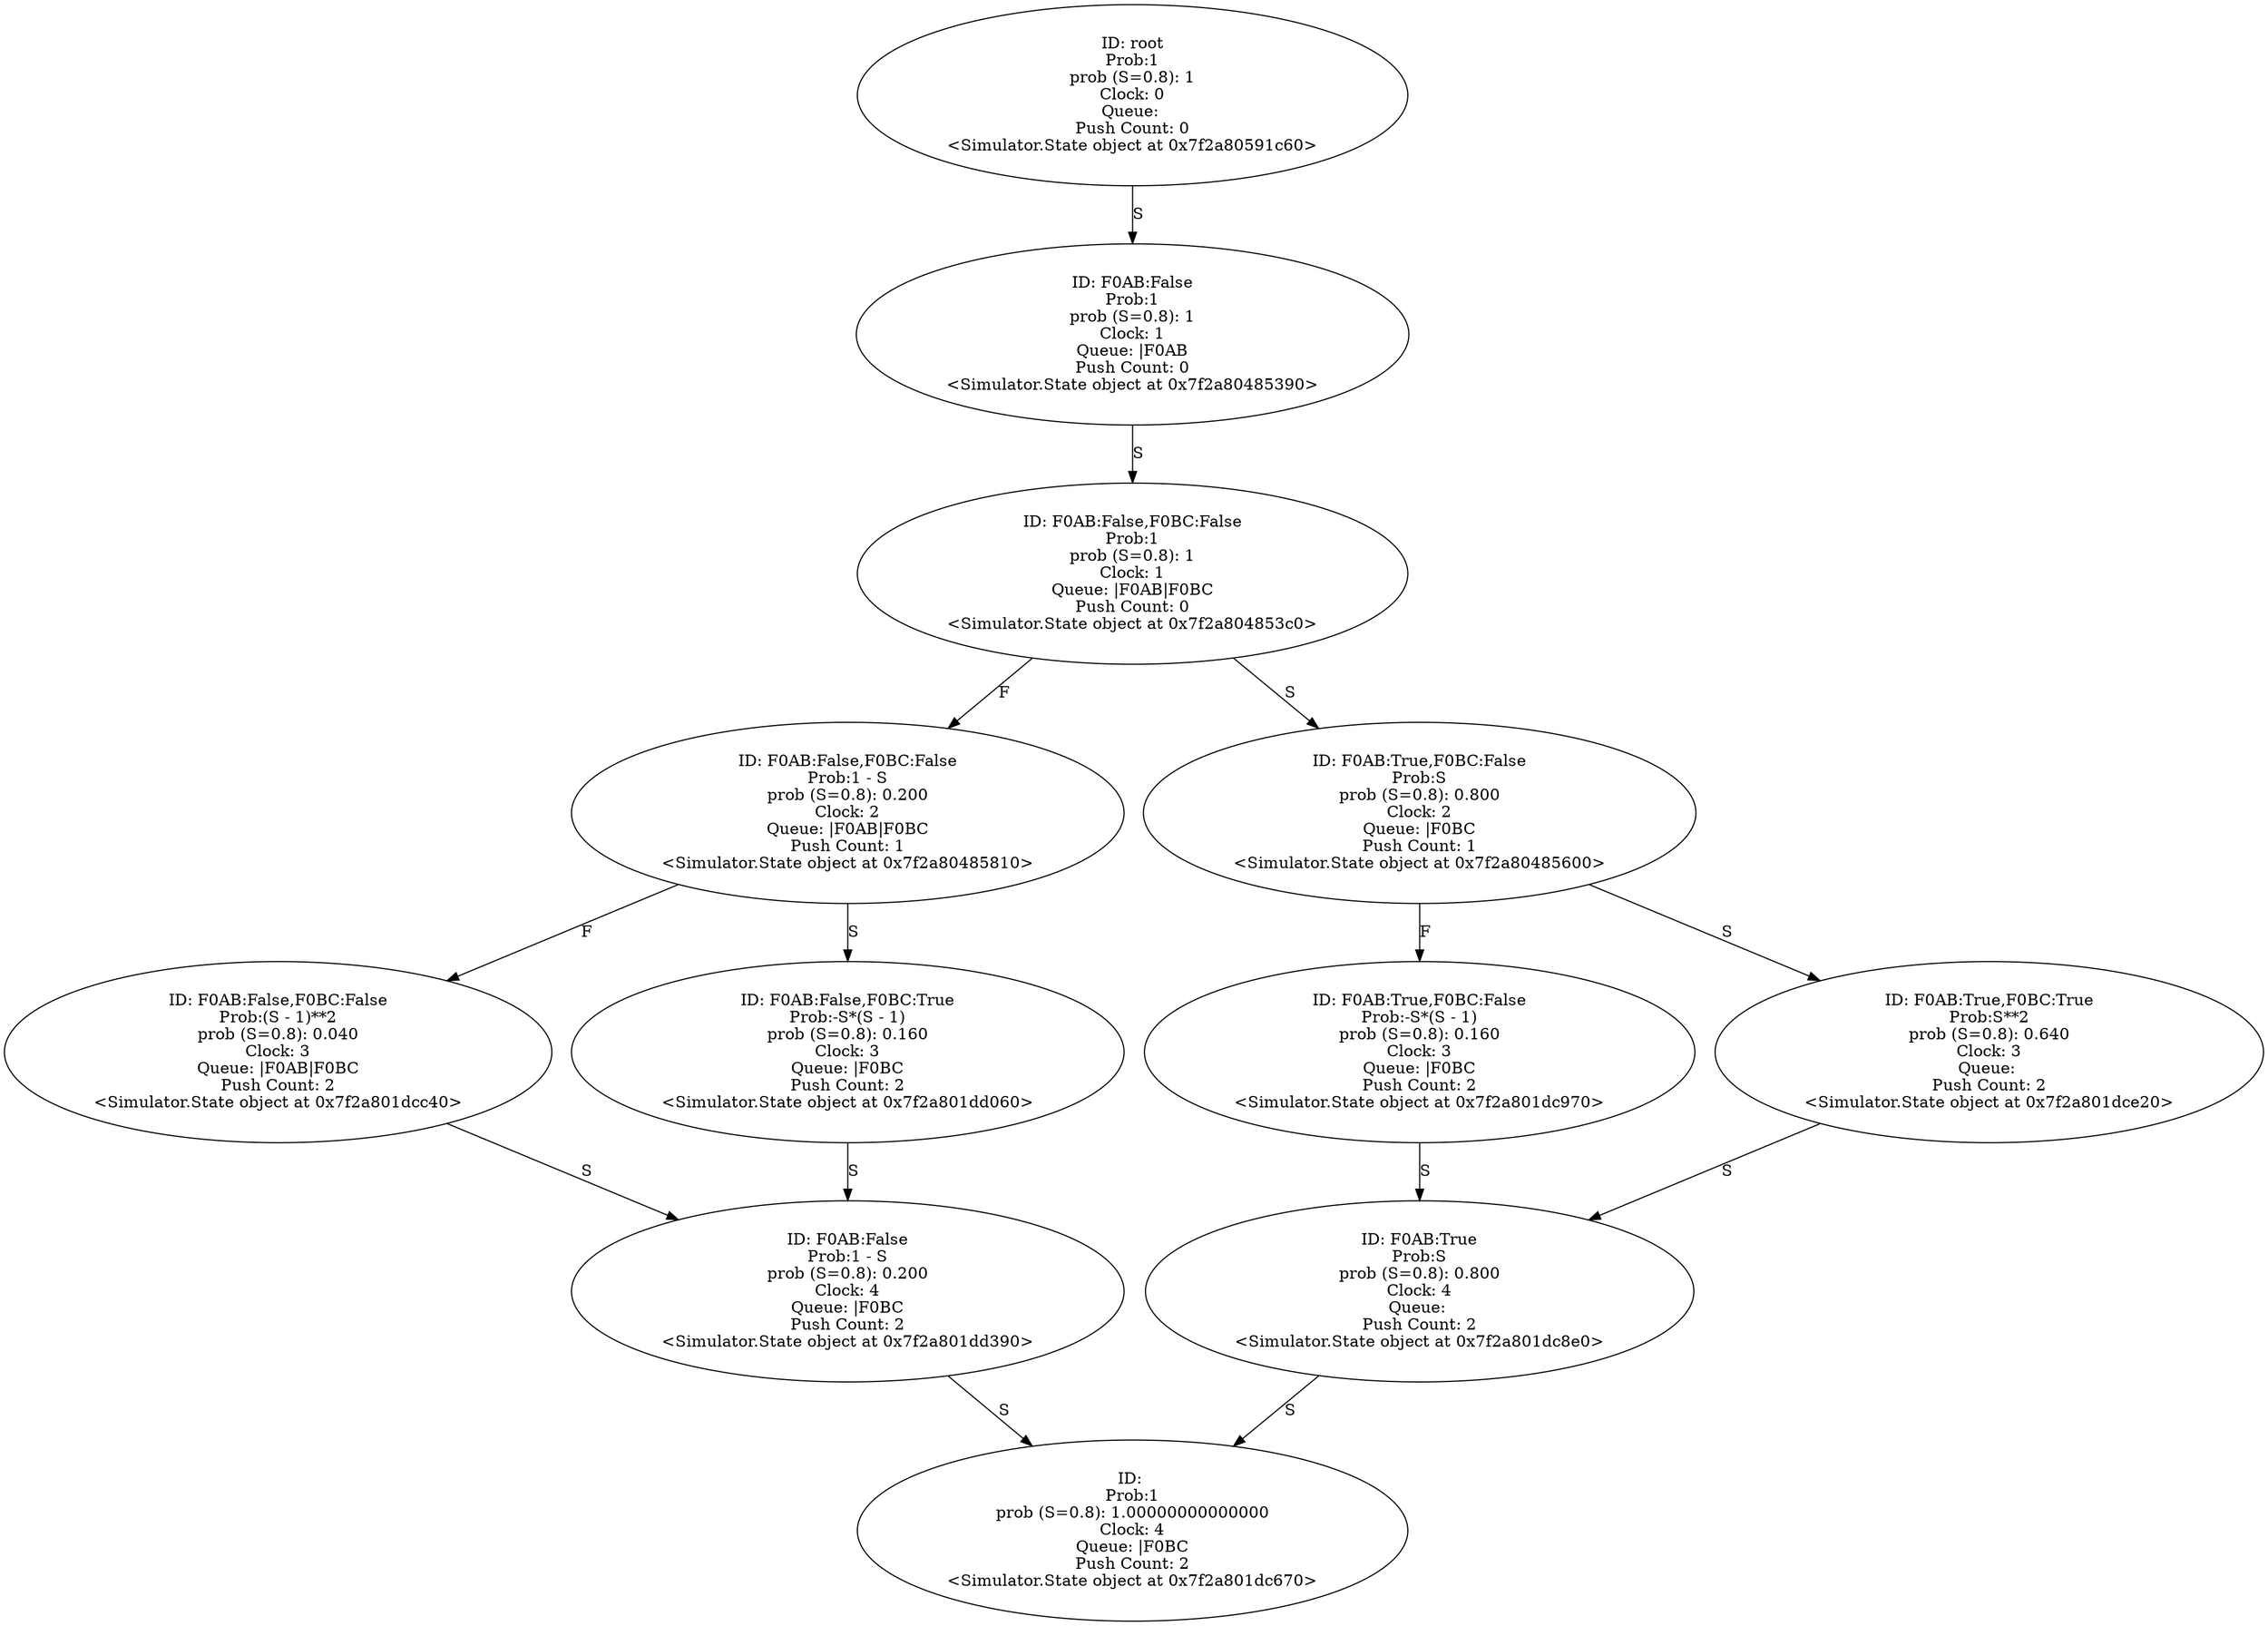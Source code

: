 digraph "./Output/full_condition.wrp" {
	<Simulator.State object at 0x7f2a80591c60> [label="ID: root
Prob:1
prob (S=0.8): 1
Clock: 0
Queue: 
Push Count: 0
<Simulator.State object at 0x7f2a80591c60>"]
	<Simulator.State object at 0x7f2a80591c60> -> <Simulator.State object at 0x7f2a80485390> [label=S]
	<Simulator.State object at 0x7f2a80485390> [label="ID: F0AB:False
Prob:1
prob (S=0.8): 1
Clock: 1
Queue: |F0AB
Push Count: 0
<Simulator.State object at 0x7f2a80485390>"]
	<Simulator.State object at 0x7f2a80485390> -> <Simulator.State object at 0x7f2a804853c0> [label=S]
	<Simulator.State object at 0x7f2a804853c0> [label="ID: F0AB:False,F0BC:False
Prob:1
prob (S=0.8): 1
Clock: 1
Queue: |F0AB|F0BC
Push Count: 0
<Simulator.State object at 0x7f2a804853c0>"]
	<Simulator.State object at 0x7f2a804853c0> -> <Simulator.State object at 0x7f2a80485810> [label=F]
	<Simulator.State object at 0x7f2a804853c0> -> <Simulator.State object at 0x7f2a80485600> [label=S]
	<Simulator.State object at 0x7f2a80485810> [label="ID: F0AB:False,F0BC:False
Prob:1 - S
prob (S=0.8): 0.200
Clock: 2
Queue: |F0AB|F0BC
Push Count: 1
<Simulator.State object at 0x7f2a80485810>"]
	<Simulator.State object at 0x7f2a80485810> -> <Simulator.State object at 0x7f2a801dcc40> [label=F]
	<Simulator.State object at 0x7f2a80485810> -> <Simulator.State object at 0x7f2a801dd060> [label=S]
	<Simulator.State object at 0x7f2a80485600> [label="ID: F0AB:True,F0BC:False
Prob:S
prob (S=0.8): 0.800
Clock: 2
Queue: |F0BC
Push Count: 1
<Simulator.State object at 0x7f2a80485600>"]
	<Simulator.State object at 0x7f2a80485600> -> <Simulator.State object at 0x7f2a801dc970> [label=F]
	<Simulator.State object at 0x7f2a80485600> -> <Simulator.State object at 0x7f2a801dce20> [label=S]
	<Simulator.State object at 0x7f2a801dcc40> [label="ID: F0AB:False,F0BC:False
Prob:(S - 1)**2
prob (S=0.8): 0.040
Clock: 3
Queue: |F0AB|F0BC
Push Count: 2
<Simulator.State object at 0x7f2a801dcc40>"]
	<Simulator.State object at 0x7f2a801dcc40> -> <Simulator.State object at 0x7f2a801dd390> [label=S]
	<Simulator.State object at 0x7f2a801dd060> [label="ID: F0AB:False,F0BC:True
Prob:-S*(S - 1)
prob (S=0.8): 0.160
Clock: 3
Queue: |F0BC
Push Count: 2
<Simulator.State object at 0x7f2a801dd060>"]
	<Simulator.State object at 0x7f2a801dd060> -> <Simulator.State object at 0x7f2a801dd390> [label=S]
	<Simulator.State object at 0x7f2a801dc970> [label="ID: F0AB:True,F0BC:False
Prob:-S*(S - 1)
prob (S=0.8): 0.160
Clock: 3
Queue: |F0BC
Push Count: 2
<Simulator.State object at 0x7f2a801dc970>"]
	<Simulator.State object at 0x7f2a801dc970> -> <Simulator.State object at 0x7f2a801dc8e0> [label=S]
	<Simulator.State object at 0x7f2a801dce20> [label="ID: F0AB:True,F0BC:True
Prob:S**2
prob (S=0.8): 0.640
Clock: 3
Queue: 
Push Count: 2
<Simulator.State object at 0x7f2a801dce20>"]
	<Simulator.State object at 0x7f2a801dce20> -> <Simulator.State object at 0x7f2a801dc8e0> [label=S]
	<Simulator.State object at 0x7f2a801dd390> [label="ID: F0AB:False
Prob:1 - S
prob (S=0.8): 0.200
Clock: 4
Queue: |F0BC
Push Count: 2
<Simulator.State object at 0x7f2a801dd390>"]
	<Simulator.State object at 0x7f2a801dd390> -> <Simulator.State object at 0x7f2a801dc670> [label=S]
	<Simulator.State object at 0x7f2a801dc8e0> [label="ID: F0AB:True
Prob:S
prob (S=0.8): 0.800
Clock: 4
Queue: 
Push Count: 2
<Simulator.State object at 0x7f2a801dc8e0>"]
	<Simulator.State object at 0x7f2a801dc8e0> -> <Simulator.State object at 0x7f2a801dc670> [label=S]
	<Simulator.State object at 0x7f2a801dc670> [label="ID: 
Prob:1
prob (S=0.8): 1.00000000000000
Clock: 4
Queue: |F0BC
Push Count: 2
<Simulator.State object at 0x7f2a801dc670>"]
}
